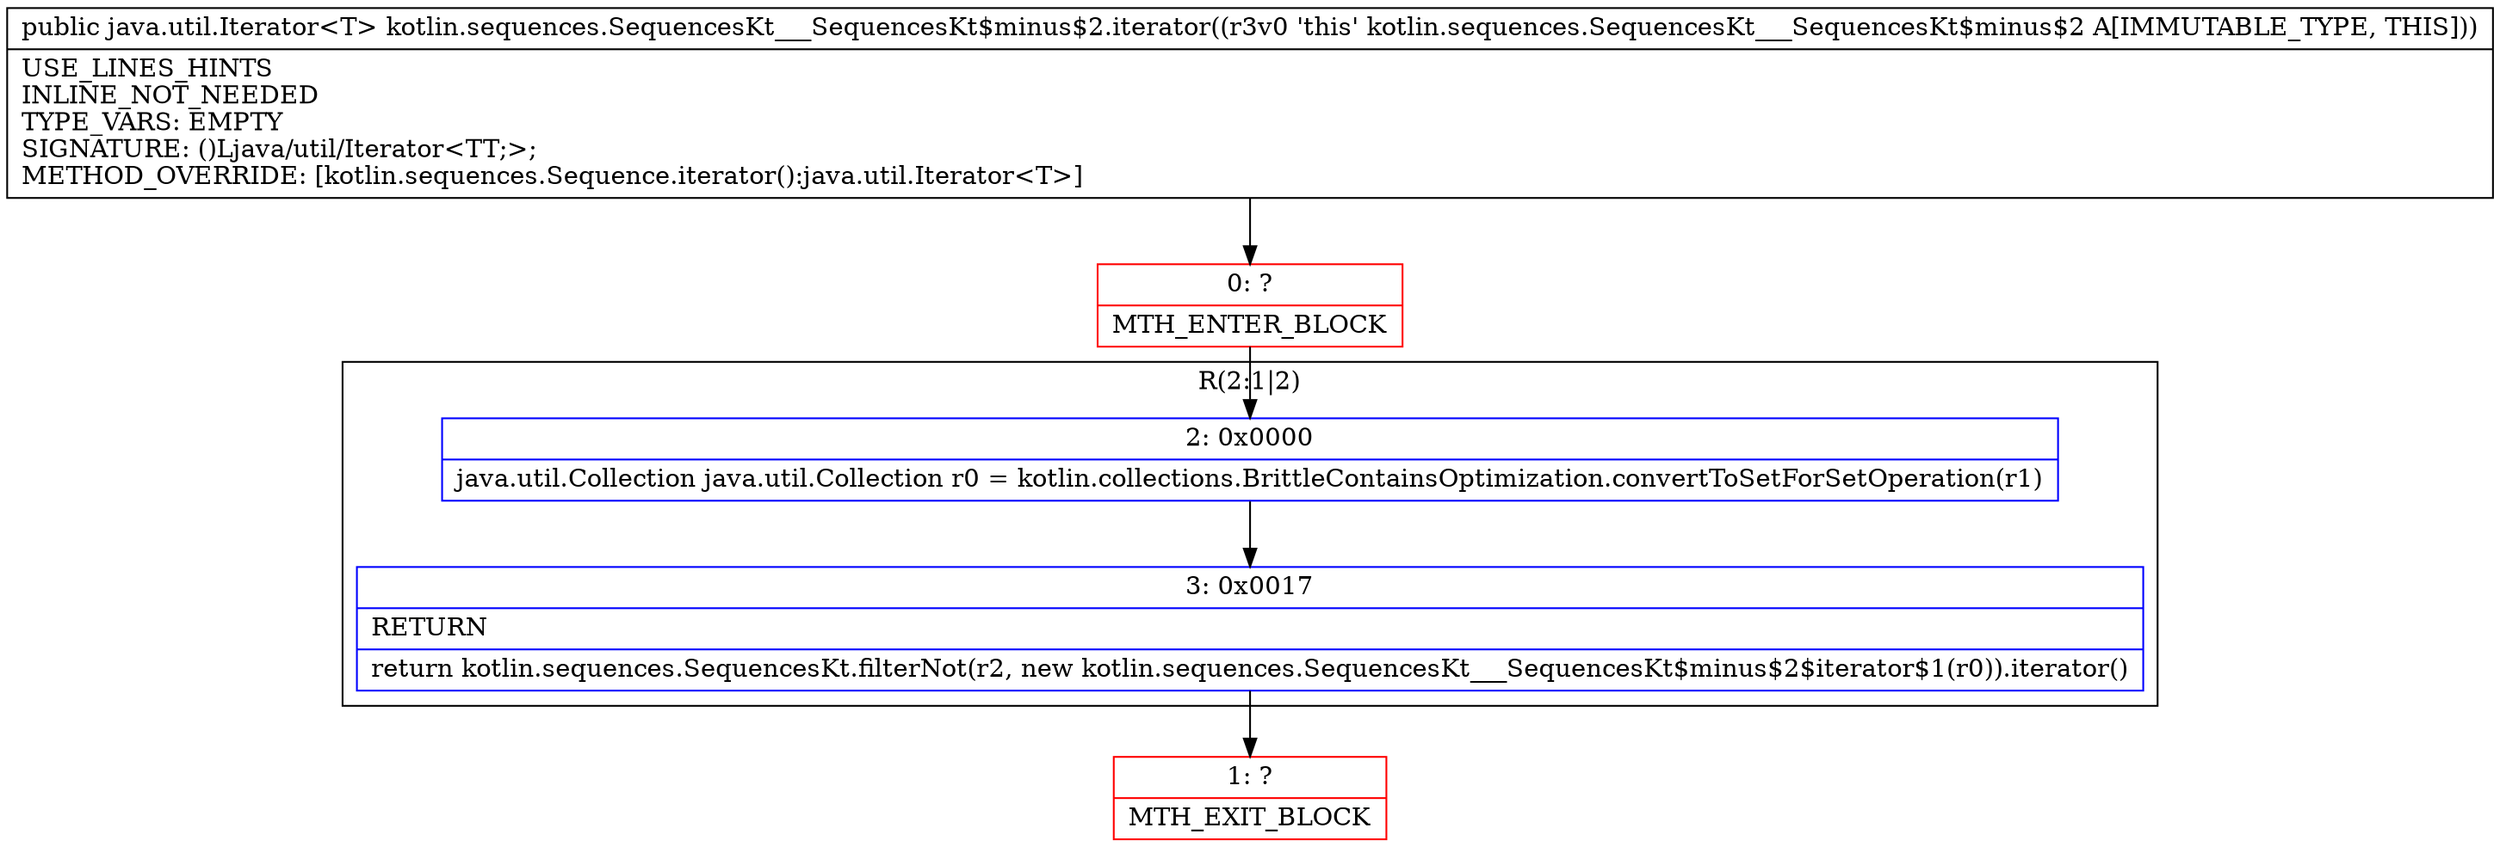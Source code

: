 digraph "CFG forkotlin.sequences.SequencesKt___SequencesKt$minus$2.iterator()Ljava\/util\/Iterator;" {
subgraph cluster_Region_719389910 {
label = "R(2:1|2)";
node [shape=record,color=blue];
Node_2 [shape=record,label="{2\:\ 0x0000|java.util.Collection java.util.Collection r0 = kotlin.collections.BrittleContainsOptimization.convertToSetForSetOperation(r1)\l}"];
Node_3 [shape=record,label="{3\:\ 0x0017|RETURN\l|return kotlin.sequences.SequencesKt.filterNot(r2, new kotlin.sequences.SequencesKt___SequencesKt$minus$2$iterator$1(r0)).iterator()\l}"];
}
Node_0 [shape=record,color=red,label="{0\:\ ?|MTH_ENTER_BLOCK\l}"];
Node_1 [shape=record,color=red,label="{1\:\ ?|MTH_EXIT_BLOCK\l}"];
MethodNode[shape=record,label="{public java.util.Iterator\<T\> kotlin.sequences.SequencesKt___SequencesKt$minus$2.iterator((r3v0 'this' kotlin.sequences.SequencesKt___SequencesKt$minus$2 A[IMMUTABLE_TYPE, THIS]))  | USE_LINES_HINTS\lINLINE_NOT_NEEDED\lTYPE_VARS: EMPTY\lSIGNATURE: ()Ljava\/util\/Iterator\<TT;\>;\lMETHOD_OVERRIDE: [kotlin.sequences.Sequence.iterator():java.util.Iterator\<T\>]\l}"];
MethodNode -> Node_0;Node_2 -> Node_3;
Node_3 -> Node_1;
Node_0 -> Node_2;
}

